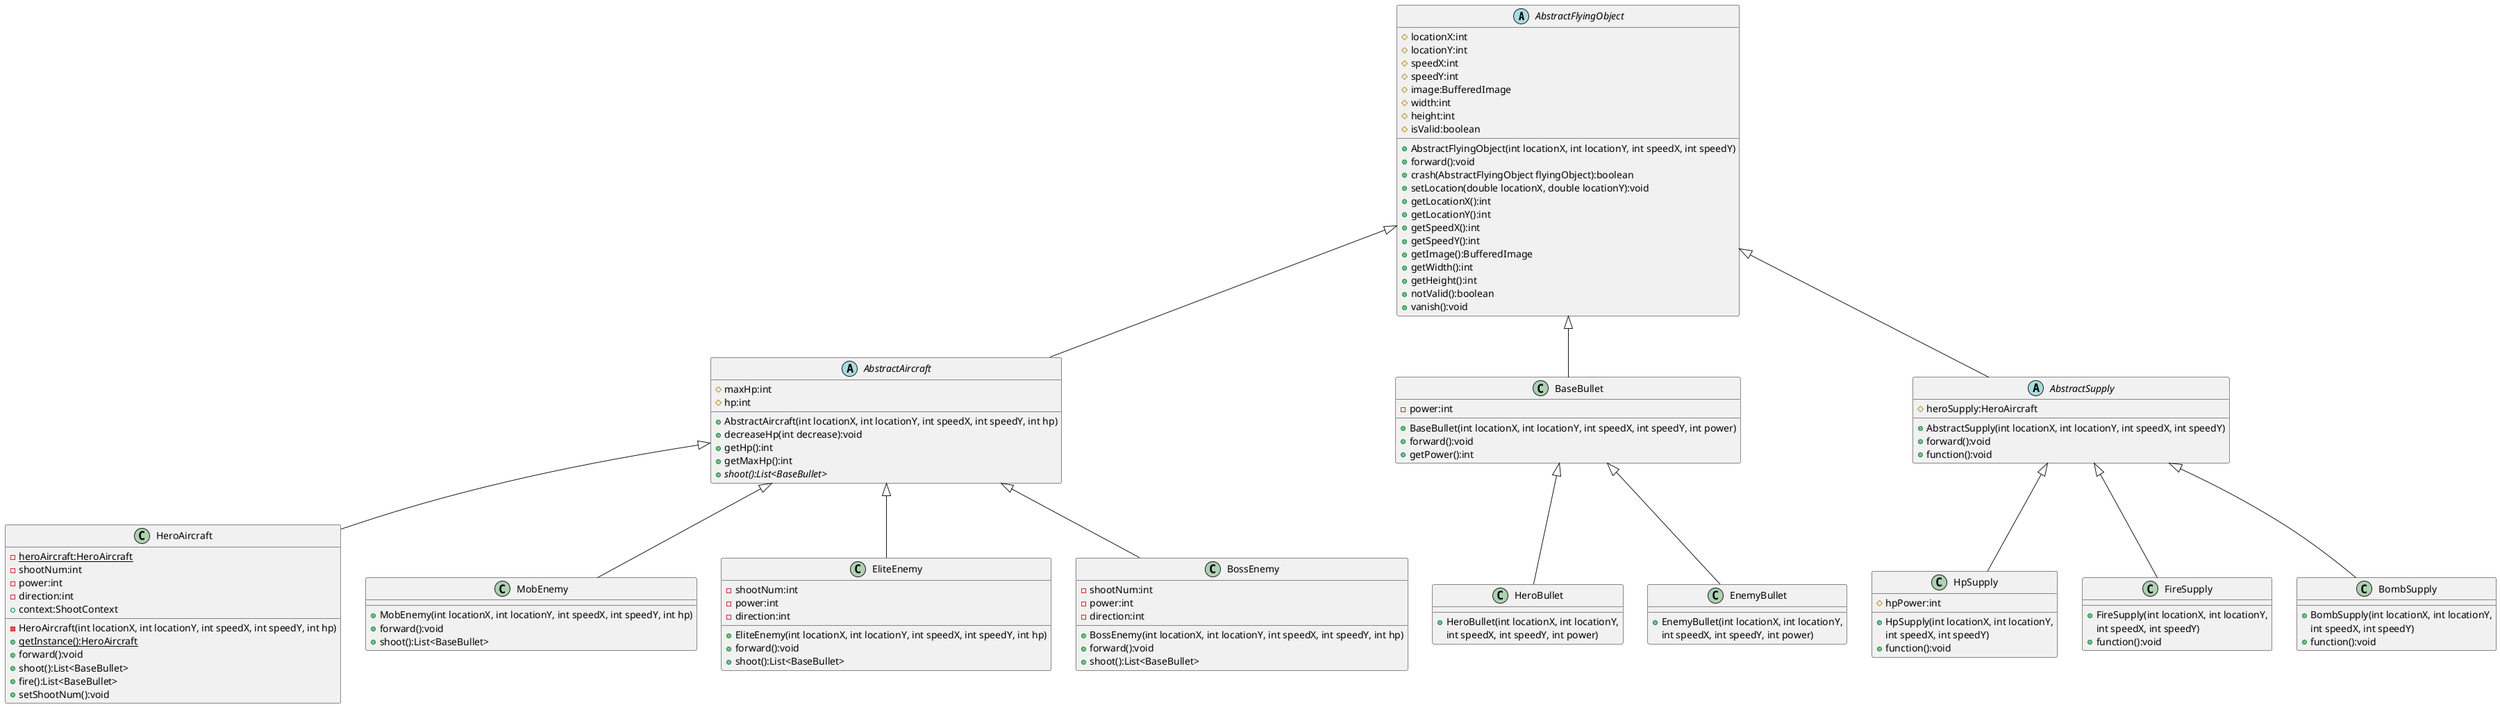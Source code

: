 @startuml
'https://plantuml.com/class-diagram

abstract class AbstractFlyingObject
{
    # locationX:int
    # locationY:int
    # speedX:int
    # speedY:int
    # image:BufferedImage
    # width:int
    # height:int
    # isValid:boolean

    + AbstractFlyingObject(int locationX, int locationY, int speedX, int speedY)
    + forward():void
    + crash(AbstractFlyingObject flyingObject):boolean
    + setLocation(double locationX, double locationY):void
    + getLocationX():int
    + getLocationY():int
    + getSpeedX():int
    + getSpeedY():int
    + getImage():BufferedImage
    + getWidth():int
    + getHeight():int
    + notValid():boolean
    + vanish():void
}
abstract class AbstractAircraft
{
	# maxHp:int
    # hp:int
    + AbstractAircraft(int locationX, int locationY, int speedX, int speedY, int hp)
    + decreaseHp(int decrease):void
    + getHp():int
    + getMaxHp():int
    + {abstract} shoot():List<BaseBullet>
 }

class BaseBullet
{
    - power:int
    + BaseBullet(int locationX, int locationY, int speedX, int speedY, int power)
    + forward():void
	+ getPower():int
}

abstract class AbstractSupply
{
    # heroSupply:HeroAircraft
    + AbstractSupply(int locationX, int locationY, int speedX, int speedY)
    + forward():void
    + function():void
}

AbstractFlyingObject <|-- AbstractAircraft
AbstractFlyingObject <|-- BaseBullet
AbstractFlyingObject <|-- AbstractSupply

AbstractAircraft <|-- HeroAircraft
AbstractAircraft <|-- MobEnemy
AbstractAircraft <|-- EliteEnemy
AbstractAircraft <|-- BossEnemy

BaseBullet <|-- HeroBullet
BaseBullet <|-- EnemyBullet

AbstractSupply <|-- HpSupply
AbstractSupply <|-- FireSupply
AbstractSupply <|-- BombSupply

class HeroAircraft {
    -{static}heroAircraft:HeroAircraft
    - shootNum:int
    - power:int
    - direction:int
    + context:ShootContext
    - HeroAircraft(int locationX, int locationY, int speedX, int speedY, int hp)
    + {static}getInstance():HeroAircraft
    + forward():void
    + shoot():List<BaseBullet>
    + fire():List<BaseBullet>
    + setShootNum():void
}

class MobEnemy {
    + MobEnemy(int locationX, int locationY, int speedX, int speedY, int hp)
    + forward():void
    + shoot():List<BaseBullet>
}

class EliteEnemy {
    - shootNum:int
    - power:int
    - direction:int
    + EliteEnemy(int locationX, int locationY, int speedX, int speedY, int hp)
    + forward():void
    + shoot():List<BaseBullet>
}

class BossEnemy {
    - shootNum:int
    - power:int
    - direction:int
    + BossEnemy(int locationX, int locationY, int speedX, int speedY, int hp)
    + forward():void
    + shoot():List<BaseBullet>
}
class HeroBullet {
    + HeroBullet(int locationX, int locationY,
     int speedX, int speedY, int power)
}

class EnemyBullet {
    + EnemyBullet(int locationX, int locationY,
     int speedX, int speedY, int power)
}

class HpSupply{
    # hpPower:int
    + HpSupply(int locationX, int locationY,
         int speedX, int speedY)
    + function():void
}

class FireSupply{
    + FireSupply(int locationX, int locationY,
         int speedX, int speedY)
    + function():void
}

class BombSupply{
    + BombSupply(int locationX, int locationY,
         int speedX, int speedY)
    + function():void
}

@enduml